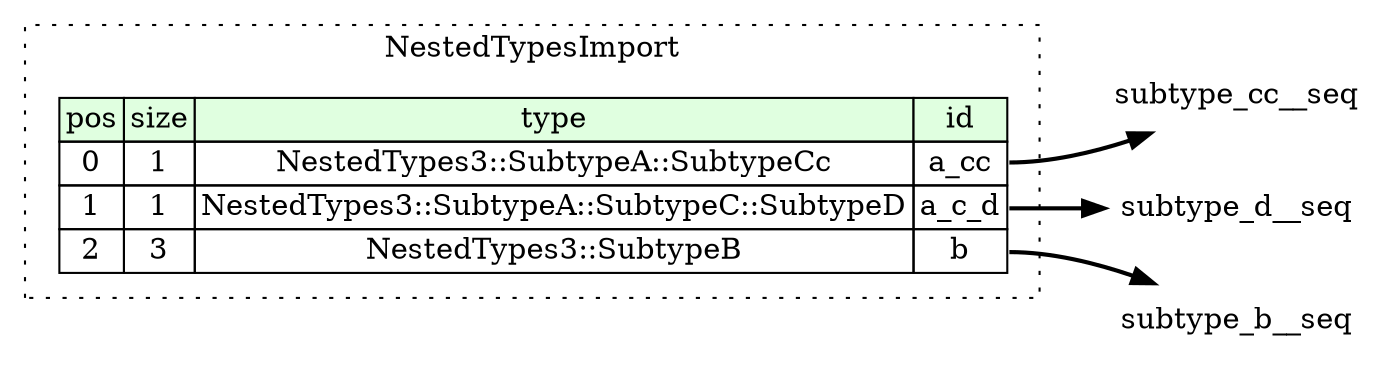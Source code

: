 digraph {
	rankdir=LR;
	node [shape=plaintext];
	subgraph cluster__nested_types_import {
		label="NestedTypesImport";
		graph[style=dotted];

		nested_types_import__seq [label=<<TABLE BORDER="0" CELLBORDER="1" CELLSPACING="0">
			<TR><TD BGCOLOR="#E0FFE0">pos</TD><TD BGCOLOR="#E0FFE0">size</TD><TD BGCOLOR="#E0FFE0">type</TD><TD BGCOLOR="#E0FFE0">id</TD></TR>
			<TR><TD PORT="a_cc_pos">0</TD><TD PORT="a_cc_size">1</TD><TD>NestedTypes3::SubtypeA::SubtypeCc</TD><TD PORT="a_cc_type">a_cc</TD></TR>
			<TR><TD PORT="a_c_d_pos">1</TD><TD PORT="a_c_d_size">1</TD><TD>NestedTypes3::SubtypeA::SubtypeC::SubtypeD</TD><TD PORT="a_c_d_type">a_c_d</TD></TR>
			<TR><TD PORT="b_pos">2</TD><TD PORT="b_size">3</TD><TD>NestedTypes3::SubtypeB</TD><TD PORT="b_type">b</TD></TR>
		</TABLE>>];
	}
	nested_types_import__seq:a_cc_type -> subtype_cc__seq [style=bold];
	nested_types_import__seq:a_c_d_type -> subtype_d__seq [style=bold];
	nested_types_import__seq:b_type -> subtype_b__seq [style=bold];
}
